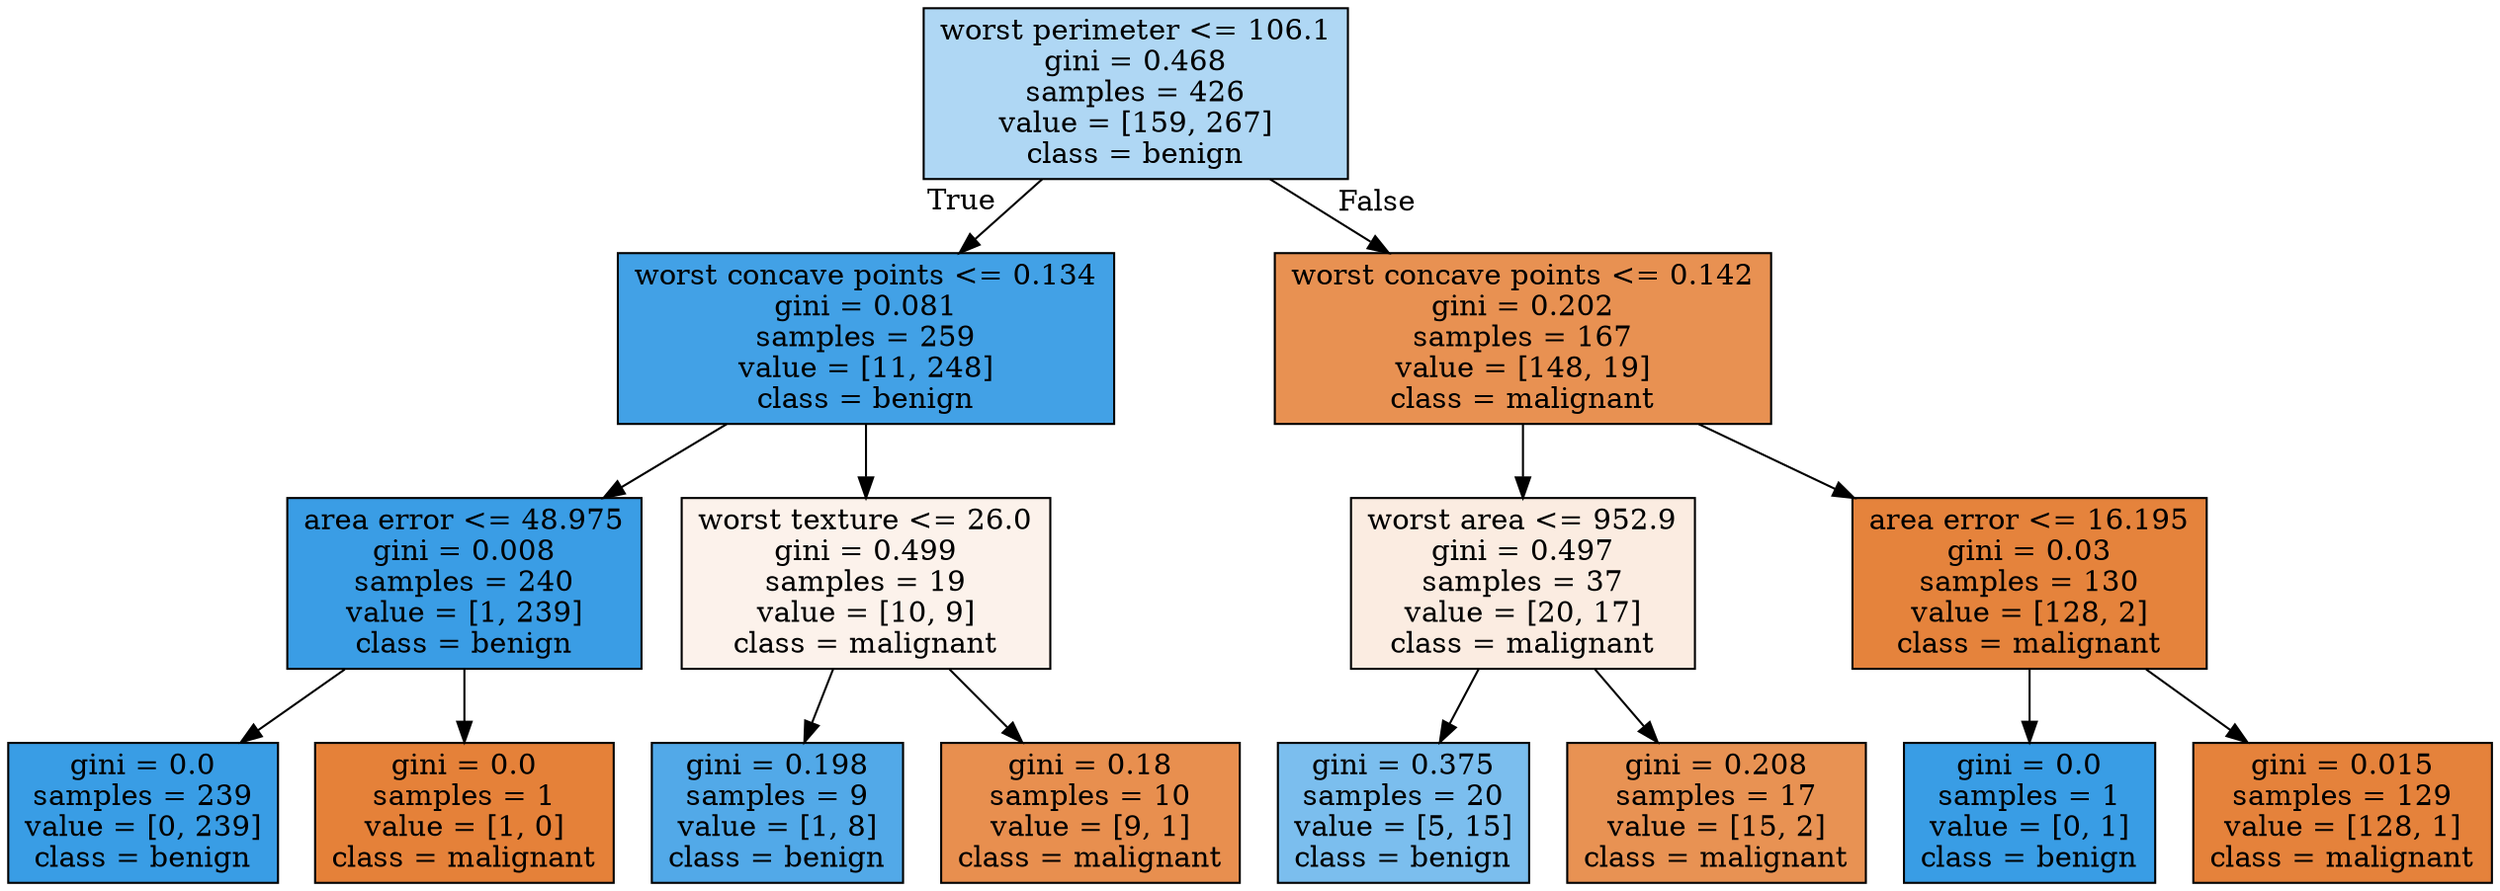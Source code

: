 digraph Tree {
node [shape=box, style="filled", color="black"] ;
0 [label="worst perimeter <= 106.1\ngini = 0.468\nsamples = 426\nvalue = [159, 267]\nclass = benign", fillcolor="#afd7f4"] ;
1 [label="worst concave points <= 0.134\ngini = 0.081\nsamples = 259\nvalue = [11, 248]\nclass = benign", fillcolor="#42a1e6"] ;
0 -> 1 [labeldistance=2.5, labelangle=45, headlabel="True"] ;
2 [label="area error <= 48.975\ngini = 0.008\nsamples = 240\nvalue = [1, 239]\nclass = benign", fillcolor="#3a9de5"] ;
1 -> 2 ;
3 [label="gini = 0.0\nsamples = 239\nvalue = [0, 239]\nclass = benign", fillcolor="#399de5"] ;
2 -> 3 ;
4 [label="gini = 0.0\nsamples = 1\nvalue = [1, 0]\nclass = malignant", fillcolor="#e58139"] ;
2 -> 4 ;
5 [label="worst texture <= 26.0\ngini = 0.499\nsamples = 19\nvalue = [10, 9]\nclass = malignant", fillcolor="#fcf2eb"] ;
1 -> 5 ;
6 [label="gini = 0.198\nsamples = 9\nvalue = [1, 8]\nclass = benign", fillcolor="#52a9e8"] ;
5 -> 6 ;
7 [label="gini = 0.18\nsamples = 10\nvalue = [9, 1]\nclass = malignant", fillcolor="#e88f4f"] ;
5 -> 7 ;
8 [label="worst concave points <= 0.142\ngini = 0.202\nsamples = 167\nvalue = [148, 19]\nclass = malignant", fillcolor="#e89152"] ;
0 -> 8 [labeldistance=2.5, labelangle=-45, headlabel="False"] ;
9 [label="worst area <= 952.9\ngini = 0.497\nsamples = 37\nvalue = [20, 17]\nclass = malignant", fillcolor="#fbece1"] ;
8 -> 9 ;
10 [label="gini = 0.375\nsamples = 20\nvalue = [5, 15]\nclass = benign", fillcolor="#7bbeee"] ;
9 -> 10 ;
11 [label="gini = 0.208\nsamples = 17\nvalue = [15, 2]\nclass = malignant", fillcolor="#e89253"] ;
9 -> 11 ;
12 [label="area error <= 16.195\ngini = 0.03\nsamples = 130\nvalue = [128, 2]\nclass = malignant", fillcolor="#e5833c"] ;
8 -> 12 ;
13 [label="gini = 0.0\nsamples = 1\nvalue = [0, 1]\nclass = benign", fillcolor="#399de5"] ;
12 -> 13 ;
14 [label="gini = 0.015\nsamples = 129\nvalue = [128, 1]\nclass = malignant", fillcolor="#e5823b"] ;
12 -> 14 ;
}